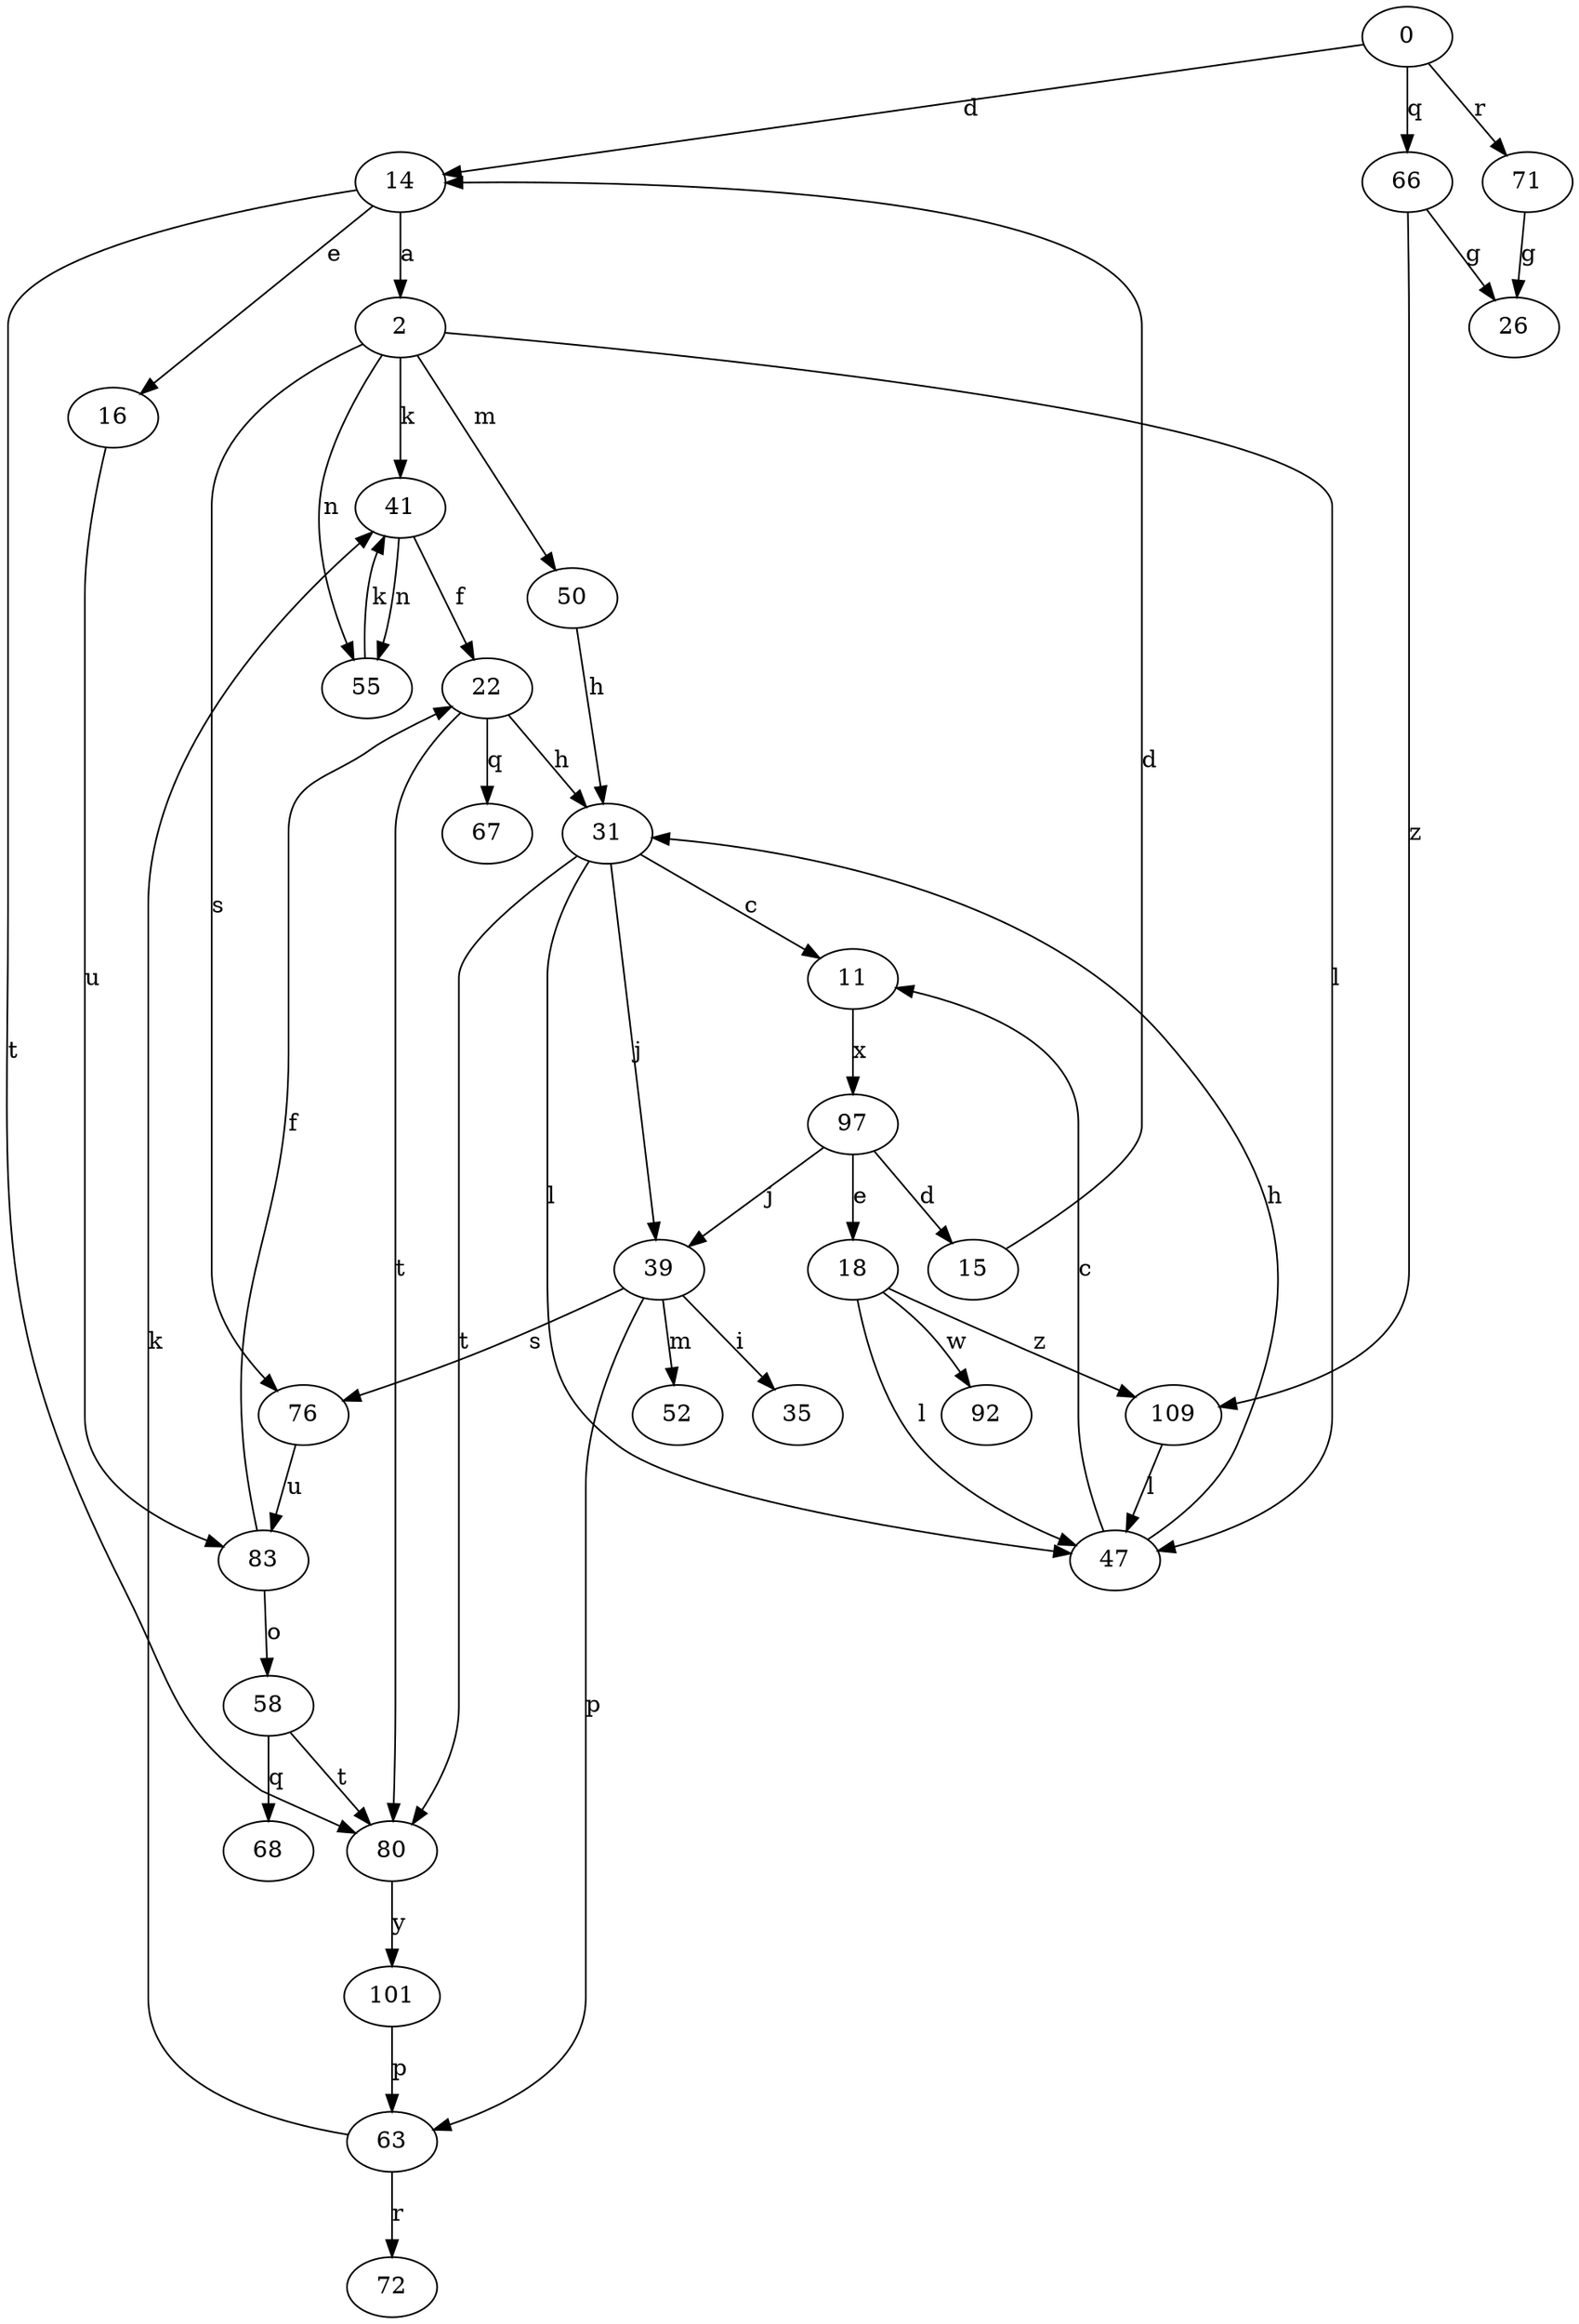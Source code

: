 strict digraph  {
0;
2;
11;
14;
15;
16;
18;
22;
26;
31;
35;
39;
41;
47;
50;
52;
55;
58;
63;
66;
67;
68;
71;
72;
76;
80;
83;
92;
97;
101;
109;
0 -> 14  [label=d];
0 -> 66  [label=q];
0 -> 71  [label=r];
2 -> 41  [label=k];
2 -> 47  [label=l];
2 -> 50  [label=m];
2 -> 55  [label=n];
2 -> 76  [label=s];
11 -> 97  [label=x];
14 -> 2  [label=a];
14 -> 16  [label=e];
14 -> 80  [label=t];
15 -> 14  [label=d];
16 -> 83  [label=u];
18 -> 47  [label=l];
18 -> 92  [label=w];
18 -> 109  [label=z];
22 -> 31  [label=h];
22 -> 67  [label=q];
22 -> 80  [label=t];
31 -> 11  [label=c];
31 -> 39  [label=j];
31 -> 47  [label=l];
31 -> 80  [label=t];
39 -> 35  [label=i];
39 -> 52  [label=m];
39 -> 63  [label=p];
39 -> 76  [label=s];
41 -> 22  [label=f];
41 -> 55  [label=n];
47 -> 11  [label=c];
47 -> 31  [label=h];
50 -> 31  [label=h];
55 -> 41  [label=k];
58 -> 68  [label=q];
58 -> 80  [label=t];
63 -> 41  [label=k];
63 -> 72  [label=r];
66 -> 26  [label=g];
66 -> 109  [label=z];
71 -> 26  [label=g];
76 -> 83  [label=u];
80 -> 101  [label=y];
83 -> 22  [label=f];
83 -> 58  [label=o];
97 -> 15  [label=d];
97 -> 18  [label=e];
97 -> 39  [label=j];
101 -> 63  [label=p];
109 -> 47  [label=l];
}
